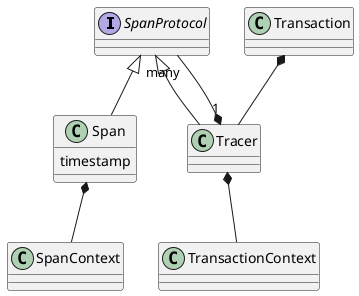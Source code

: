 @startuml

interface SpanProtocol

class Span {
    timestamp
}
class Tracer
class SpanContext
class TransactionContext
class Transaction

Span --up|> SpanProtocol
Tracer --up|> SpanProtocol
Tracer *-- TransactionContext
Span *-- SpanContext
Transaction *-- Tracer

Tracer "1" *-- "many" SpanProtocol


@enduml
